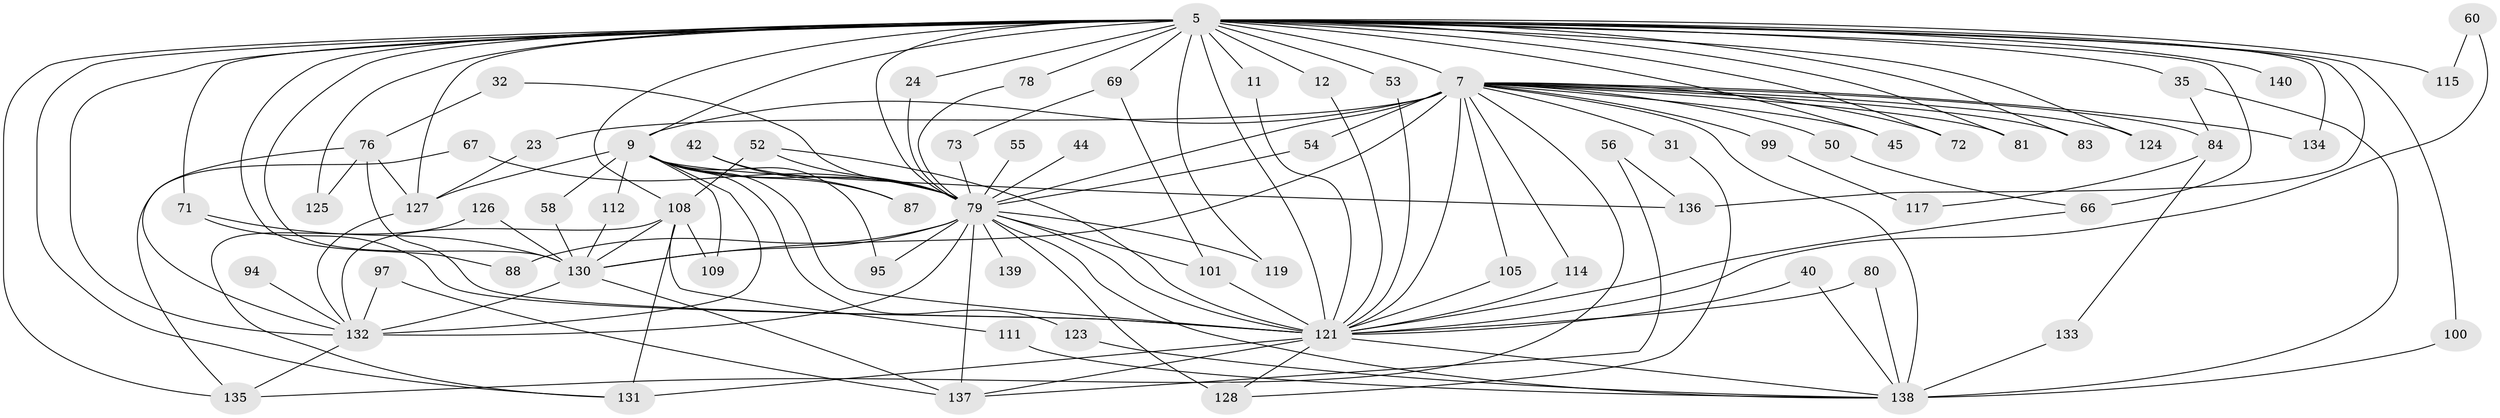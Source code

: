 // original degree distribution, {21: 0.007142857142857143, 23: 0.007142857142857143, 16: 0.007142857142857143, 30: 0.007142857142857143, 35: 0.007142857142857143, 26: 0.014285714285714285, 29: 0.007142857142857143, 13: 0.007142857142857143, 19: 0.007142857142857143, 2: 0.4928571428571429, 5: 0.04285714285714286, 7: 0.014285714285714285, 8: 0.007142857142857143, 4: 0.14285714285714285, 3: 0.21428571428571427, 6: 0.014285714285714285}
// Generated by graph-tools (version 1.1) at 2025/45/03/09/25 04:45:29]
// undirected, 70 vertices, 144 edges
graph export_dot {
graph [start="1"]
  node [color=gray90,style=filled];
  5 [super="+4"];
  7 [super="+6"];
  9 [super="+3"];
  11;
  12;
  23 [super="+20"];
  24;
  31;
  32;
  35;
  40;
  42;
  44;
  45;
  50;
  52;
  53;
  54;
  55 [super="+39"];
  56;
  58;
  60;
  66 [super="+16"];
  67;
  69;
  71 [super="+57"];
  72;
  73;
  76 [super="+28"];
  78;
  79 [super="+22+8"];
  80;
  81;
  83;
  84 [super="+61"];
  87;
  88;
  94;
  95;
  97;
  99;
  100;
  101 [super="+33+74"];
  105;
  108 [super="+89+49+63"];
  109;
  111;
  112;
  114;
  115 [super="+65"];
  117;
  119;
  121 [super="+75+102"];
  123;
  124;
  125;
  126;
  127 [super="+113+96"];
  128 [super="+59"];
  130 [super="+98+47+116"];
  131 [super="+129"];
  132 [super="+70+118+93"];
  133;
  134;
  135 [super="+19+122"];
  136 [super="+77+110"];
  137 [super="+104+90+91"];
  138 [super="+103"];
  139;
  140;
  5 -- 7 [weight=4];
  5 -- 9 [weight=4];
  5 -- 11;
  5 -- 12;
  5 -- 24;
  5 -- 35;
  5 -- 45;
  5 -- 66 [weight=2];
  5 -- 69 [weight=2];
  5 -- 72;
  5 -- 78;
  5 -- 81;
  5 -- 115 [weight=4];
  5 -- 124;
  5 -- 125;
  5 -- 136 [weight=4];
  5 -- 140 [weight=2];
  5 -- 134;
  5 -- 83;
  5 -- 88;
  5 -- 100;
  5 -- 53;
  5 -- 119;
  5 -- 127 [weight=5];
  5 -- 71;
  5 -- 108 [weight=3];
  5 -- 121 [weight=6];
  5 -- 131;
  5 -- 135;
  5 -- 79 [weight=5];
  5 -- 130 [weight=2];
  5 -- 132;
  7 -- 9 [weight=4];
  7 -- 31 [weight=2];
  7 -- 54;
  7 -- 72;
  7 -- 99 [weight=2];
  7 -- 105;
  7 -- 114;
  7 -- 130 [weight=7];
  7 -- 134;
  7 -- 138 [weight=4];
  7 -- 81;
  7 -- 83;
  7 -- 84 [weight=2];
  7 -- 23 [weight=2];
  7 -- 45;
  7 -- 50;
  7 -- 124;
  7 -- 121 [weight=5];
  7 -- 135;
  7 -- 79 [weight=5];
  9 -- 58;
  9 -- 123;
  9 -- 132 [weight=3];
  9 -- 87;
  9 -- 95;
  9 -- 109;
  9 -- 112;
  9 -- 136;
  9 -- 121 [weight=4];
  9 -- 79 [weight=4];
  9 -- 127;
  11 -- 121;
  12 -- 121;
  23 -- 127;
  24 -- 79;
  31 -- 128;
  32 -- 76;
  32 -- 79;
  35 -- 84;
  35 -- 138;
  40 -- 121 [weight=2];
  40 -- 138;
  42 -- 87;
  42 -- 79 [weight=2];
  44 -- 79;
  50 -- 66;
  52 -- 108;
  52 -- 121;
  52 -- 79;
  53 -- 121;
  54 -- 79;
  55 -- 79 [weight=3];
  56 -- 136;
  56 -- 137;
  58 -- 130;
  60 -- 115;
  60 -- 121;
  66 -- 121;
  67 -- 135;
  67 -- 79 [weight=2];
  69 -- 73;
  69 -- 101;
  71 -- 121;
  71 -- 130;
  73 -- 79;
  76 -- 125;
  76 -- 121 [weight=3];
  76 -- 127;
  76 -- 132;
  78 -- 79;
  79 -- 95;
  79 -- 128 [weight=2];
  79 -- 132 [weight=2];
  79 -- 137 [weight=4];
  79 -- 139;
  79 -- 119;
  79 -- 88;
  79 -- 101 [weight=2];
  79 -- 121 [weight=5];
  79 -- 138 [weight=2];
  79 -- 130 [weight=2];
  80 -- 121;
  80 -- 138;
  84 -- 117;
  84 -- 133;
  94 -- 132 [weight=2];
  97 -- 137;
  97 -- 132;
  99 -- 117;
  100 -- 138;
  101 -- 121;
  105 -- 121;
  108 -- 109;
  108 -- 132;
  108 -- 131 [weight=2];
  108 -- 111;
  108 -- 130 [weight=2];
  111 -- 138;
  112 -- 130;
  114 -- 121;
  121 -- 131;
  121 -- 128;
  121 -- 138;
  121 -- 137;
  123 -- 138;
  126 -- 131;
  126 -- 130;
  127 -- 132;
  130 -- 132;
  130 -- 137 [weight=2];
  132 -- 135;
  133 -- 138;
}
